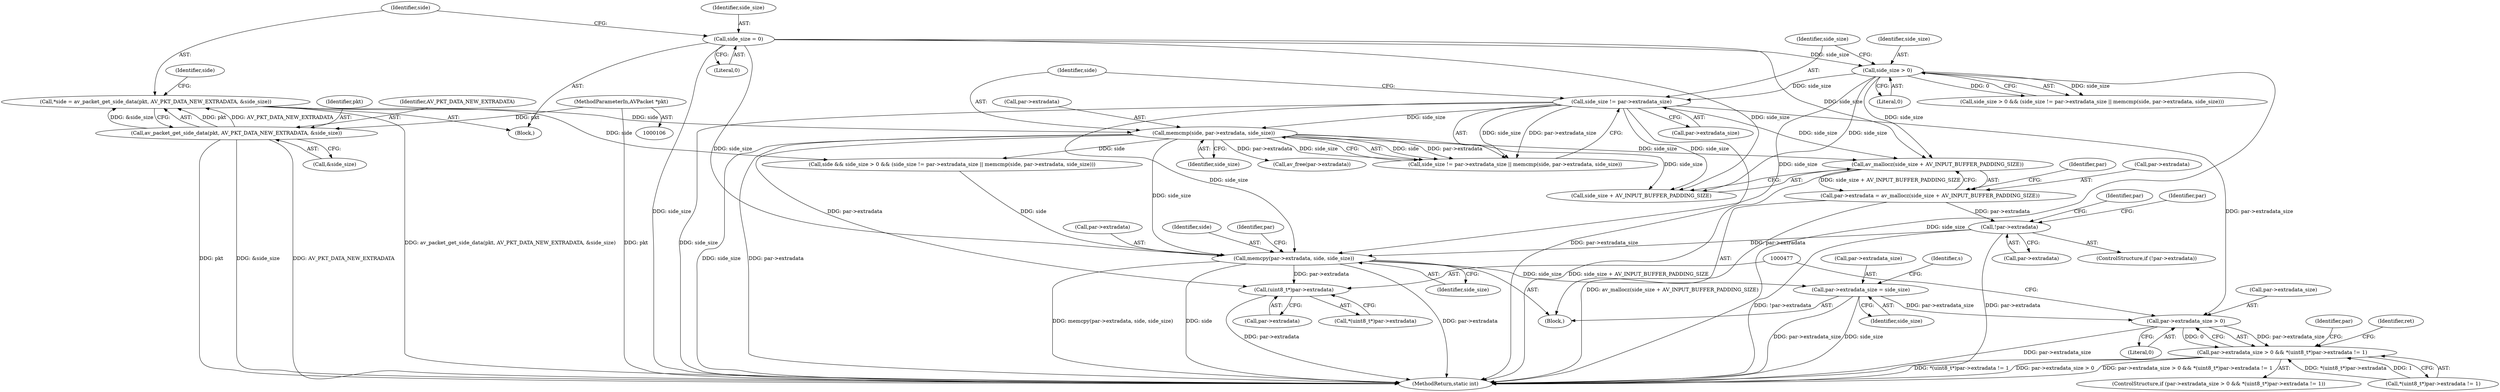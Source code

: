 digraph "0_FFmpeg_6b67d7f05918f7a1ee8fc6ff21355d7e8736aa10@API" {
"1000294" [label="(Call,av_mallocz(side_size + AV_INPUT_BUFFER_PADDING_SIZE))"];
"1000255" [label="(Call,side_size = 0)"];
"1000270" [label="(Call,side_size > 0)"];
"1000279" [label="(Call,memcmp(side, par->extradata, side_size))"];
"1000259" [label="(Call,*side = av_packet_get_side_data(pkt, AV_PKT_DATA_NEW_EXTRADATA, &side_size))"];
"1000261" [label="(Call,av_packet_get_side_data(pkt, AV_PKT_DATA_NEW_EXTRADATA, &side_size))"];
"1000108" [label="(MethodParameterIn,AVPacket *pkt)"];
"1000274" [label="(Call,side_size != par->extradata_size)"];
"1000290" [label="(Call,par->extradata = av_mallocz(side_size + AV_INPUT_BUFFER_PADDING_SIZE))"];
"1000299" [label="(Call,!par->extradata)"];
"1000312" [label="(Call,memcpy(par->extradata, side, side_size))"];
"1000318" [label="(Call,par->extradata_size = side_size)"];
"1000469" [label="(Call,par->extradata_size > 0)"];
"1000468" [label="(Call,par->extradata_size > 0 && *(uint8_t*)par->extradata != 1)"];
"1000476" [label="(Call,(uint8_t*)par->extradata)"];
"1000469" [label="(Call,par->extradata_size > 0)"];
"1000478" [label="(Call,par->extradata)"];
"1000546" [label="(Identifier,par)"];
"1000257" [label="(Literal,0)"];
"1000275" [label="(Identifier,side_size)"];
"1000284" [label="(Identifier,side_size)"];
"1000273" [label="(Call,side_size != par->extradata_size || memcmp(side, par->extradata, side_size))"];
"1000270" [label="(Call,side_size > 0)"];
"1000253" [label="(Block,)"];
"1000286" [label="(Call,av_free(par->extradata))"];
"1000262" [label="(Identifier,pkt)"];
"1000291" [label="(Call,par->extradata)"];
"1000950" [label="(MethodReturn,static int)"];
"1000255" [label="(Call,side_size = 0)"];
"1000475" [label="(Call,*(uint8_t*)par->extradata)"];
"1000314" [label="(Identifier,par)"];
"1000468" [label="(Call,par->extradata_size > 0 && *(uint8_t*)par->extradata != 1)"];
"1000316" [label="(Identifier,side)"];
"1000306" [label="(Identifier,par)"];
"1000272" [label="(Literal,0)"];
"1000279" [label="(Call,memcmp(side, par->extradata, side_size))"];
"1000271" [label="(Identifier,side_size)"];
"1000269" [label="(Call,side_size > 0 && (side_size != par->extradata_size || memcmp(side, par->extradata, side_size)))"];
"1000300" [label="(Call,par->extradata)"];
"1000267" [label="(Call,side && side_size > 0 && (side_size != par->extradata_size || memcmp(side, par->extradata, side_size)))"];
"1000298" [label="(ControlStructure,if (!par->extradata))"];
"1000261" [label="(Call,av_packet_get_side_data(pkt, AV_PKT_DATA_NEW_EXTRADATA, &side_size))"];
"1000317" [label="(Identifier,side_size)"];
"1000280" [label="(Identifier,side)"];
"1000312" [label="(Call,memcpy(par->extradata, side, side_size))"];
"1000470" [label="(Call,par->extradata_size)"];
"1000281" [label="(Call,par->extradata)"];
"1000319" [label="(Call,par->extradata_size)"];
"1000295" [label="(Call,side_size + AV_INPUT_BUFFER_PADDING_SIZE)"];
"1000260" [label="(Identifier,side)"];
"1000263" [label="(Identifier,AV_PKT_DATA_NEW_EXTRADATA)"];
"1000259" [label="(Call,*side = av_packet_get_side_data(pkt, AV_PKT_DATA_NEW_EXTRADATA, &side_size))"];
"1000256" [label="(Identifier,side_size)"];
"1000264" [label="(Call,&side_size)"];
"1000299" [label="(Call,!par->extradata)"];
"1000324" [label="(Identifier,s)"];
"1000467" [label="(ControlStructure,if (par->extradata_size > 0 && *(uint8_t*)par->extradata != 1))"];
"1000474" [label="(Call,*(uint8_t*)par->extradata != 1)"];
"1000318" [label="(Call,par->extradata_size = side_size)"];
"1000108" [label="(MethodParameterIn,AVPacket *pkt)"];
"1000301" [label="(Identifier,par)"];
"1000276" [label="(Call,par->extradata_size)"];
"1000320" [label="(Identifier,par)"];
"1000476" [label="(Call,(uint8_t*)par->extradata)"];
"1000473" [label="(Literal,0)"];
"1000313" [label="(Call,par->extradata)"];
"1000294" [label="(Call,av_mallocz(side_size + AV_INPUT_BUFFER_PADDING_SIZE))"];
"1000285" [label="(Block,)"];
"1000268" [label="(Identifier,side)"];
"1000290" [label="(Call,par->extradata = av_mallocz(side_size + AV_INPUT_BUFFER_PADDING_SIZE))"];
"1000322" [label="(Identifier,side_size)"];
"1000274" [label="(Call,side_size != par->extradata_size)"];
"1000485" [label="(Identifier,ret)"];
"1000294" -> "1000290"  [label="AST: "];
"1000294" -> "1000295"  [label="CFG: "];
"1000295" -> "1000294"  [label="AST: "];
"1000290" -> "1000294"  [label="CFG: "];
"1000294" -> "1000950"  [label="DDG: side_size + AV_INPUT_BUFFER_PADDING_SIZE"];
"1000294" -> "1000290"  [label="DDG: side_size + AV_INPUT_BUFFER_PADDING_SIZE"];
"1000255" -> "1000294"  [label="DDG: side_size"];
"1000270" -> "1000294"  [label="DDG: side_size"];
"1000279" -> "1000294"  [label="DDG: side_size"];
"1000274" -> "1000294"  [label="DDG: side_size"];
"1000255" -> "1000253"  [label="AST: "];
"1000255" -> "1000257"  [label="CFG: "];
"1000256" -> "1000255"  [label="AST: "];
"1000257" -> "1000255"  [label="AST: "];
"1000260" -> "1000255"  [label="CFG: "];
"1000255" -> "1000950"  [label="DDG: side_size"];
"1000255" -> "1000270"  [label="DDG: side_size"];
"1000255" -> "1000295"  [label="DDG: side_size"];
"1000255" -> "1000312"  [label="DDG: side_size"];
"1000270" -> "1000269"  [label="AST: "];
"1000270" -> "1000272"  [label="CFG: "];
"1000271" -> "1000270"  [label="AST: "];
"1000272" -> "1000270"  [label="AST: "];
"1000275" -> "1000270"  [label="CFG: "];
"1000269" -> "1000270"  [label="CFG: "];
"1000270" -> "1000950"  [label="DDG: side_size"];
"1000270" -> "1000269"  [label="DDG: side_size"];
"1000270" -> "1000269"  [label="DDG: 0"];
"1000270" -> "1000274"  [label="DDG: side_size"];
"1000270" -> "1000295"  [label="DDG: side_size"];
"1000270" -> "1000312"  [label="DDG: side_size"];
"1000279" -> "1000273"  [label="AST: "];
"1000279" -> "1000284"  [label="CFG: "];
"1000280" -> "1000279"  [label="AST: "];
"1000281" -> "1000279"  [label="AST: "];
"1000284" -> "1000279"  [label="AST: "];
"1000273" -> "1000279"  [label="CFG: "];
"1000279" -> "1000950"  [label="DDG: side_size"];
"1000279" -> "1000950"  [label="DDG: par->extradata"];
"1000279" -> "1000267"  [label="DDG: side"];
"1000279" -> "1000273"  [label="DDG: side"];
"1000279" -> "1000273"  [label="DDG: par->extradata"];
"1000279" -> "1000273"  [label="DDG: side_size"];
"1000259" -> "1000279"  [label="DDG: side"];
"1000274" -> "1000279"  [label="DDG: side_size"];
"1000279" -> "1000286"  [label="DDG: par->extradata"];
"1000279" -> "1000295"  [label="DDG: side_size"];
"1000279" -> "1000312"  [label="DDG: side_size"];
"1000279" -> "1000476"  [label="DDG: par->extradata"];
"1000259" -> "1000253"  [label="AST: "];
"1000259" -> "1000261"  [label="CFG: "];
"1000260" -> "1000259"  [label="AST: "];
"1000261" -> "1000259"  [label="AST: "];
"1000268" -> "1000259"  [label="CFG: "];
"1000259" -> "1000950"  [label="DDG: av_packet_get_side_data(pkt, AV_PKT_DATA_NEW_EXTRADATA, &side_size)"];
"1000261" -> "1000259"  [label="DDG: pkt"];
"1000261" -> "1000259"  [label="DDG: AV_PKT_DATA_NEW_EXTRADATA"];
"1000261" -> "1000259"  [label="DDG: &side_size"];
"1000259" -> "1000267"  [label="DDG: side"];
"1000261" -> "1000264"  [label="CFG: "];
"1000262" -> "1000261"  [label="AST: "];
"1000263" -> "1000261"  [label="AST: "];
"1000264" -> "1000261"  [label="AST: "];
"1000261" -> "1000950"  [label="DDG: &side_size"];
"1000261" -> "1000950"  [label="DDG: AV_PKT_DATA_NEW_EXTRADATA"];
"1000261" -> "1000950"  [label="DDG: pkt"];
"1000108" -> "1000261"  [label="DDG: pkt"];
"1000108" -> "1000106"  [label="AST: "];
"1000108" -> "1000950"  [label="DDG: pkt"];
"1000274" -> "1000273"  [label="AST: "];
"1000274" -> "1000276"  [label="CFG: "];
"1000275" -> "1000274"  [label="AST: "];
"1000276" -> "1000274"  [label="AST: "];
"1000280" -> "1000274"  [label="CFG: "];
"1000273" -> "1000274"  [label="CFG: "];
"1000274" -> "1000950"  [label="DDG: side_size"];
"1000274" -> "1000950"  [label="DDG: par->extradata_size"];
"1000274" -> "1000273"  [label="DDG: side_size"];
"1000274" -> "1000273"  [label="DDG: par->extradata_size"];
"1000274" -> "1000295"  [label="DDG: side_size"];
"1000274" -> "1000312"  [label="DDG: side_size"];
"1000274" -> "1000469"  [label="DDG: par->extradata_size"];
"1000290" -> "1000285"  [label="AST: "];
"1000291" -> "1000290"  [label="AST: "];
"1000301" -> "1000290"  [label="CFG: "];
"1000290" -> "1000950"  [label="DDG: av_mallocz(side_size + AV_INPUT_BUFFER_PADDING_SIZE)"];
"1000290" -> "1000299"  [label="DDG: par->extradata"];
"1000299" -> "1000298"  [label="AST: "];
"1000299" -> "1000300"  [label="CFG: "];
"1000300" -> "1000299"  [label="AST: "];
"1000306" -> "1000299"  [label="CFG: "];
"1000314" -> "1000299"  [label="CFG: "];
"1000299" -> "1000950"  [label="DDG: !par->extradata"];
"1000299" -> "1000950"  [label="DDG: par->extradata"];
"1000299" -> "1000312"  [label="DDG: par->extradata"];
"1000312" -> "1000285"  [label="AST: "];
"1000312" -> "1000317"  [label="CFG: "];
"1000313" -> "1000312"  [label="AST: "];
"1000316" -> "1000312"  [label="AST: "];
"1000317" -> "1000312"  [label="AST: "];
"1000320" -> "1000312"  [label="CFG: "];
"1000312" -> "1000950"  [label="DDG: memcpy(par->extradata, side, side_size)"];
"1000312" -> "1000950"  [label="DDG: side"];
"1000312" -> "1000950"  [label="DDG: par->extradata"];
"1000267" -> "1000312"  [label="DDG: side"];
"1000312" -> "1000318"  [label="DDG: side_size"];
"1000312" -> "1000476"  [label="DDG: par->extradata"];
"1000318" -> "1000285"  [label="AST: "];
"1000318" -> "1000322"  [label="CFG: "];
"1000319" -> "1000318"  [label="AST: "];
"1000322" -> "1000318"  [label="AST: "];
"1000324" -> "1000318"  [label="CFG: "];
"1000318" -> "1000950"  [label="DDG: par->extradata_size"];
"1000318" -> "1000950"  [label="DDG: side_size"];
"1000318" -> "1000469"  [label="DDG: par->extradata_size"];
"1000469" -> "1000468"  [label="AST: "];
"1000469" -> "1000473"  [label="CFG: "];
"1000470" -> "1000469"  [label="AST: "];
"1000473" -> "1000469"  [label="AST: "];
"1000477" -> "1000469"  [label="CFG: "];
"1000468" -> "1000469"  [label="CFG: "];
"1000469" -> "1000950"  [label="DDG: par->extradata_size"];
"1000469" -> "1000468"  [label="DDG: par->extradata_size"];
"1000469" -> "1000468"  [label="DDG: 0"];
"1000468" -> "1000467"  [label="AST: "];
"1000468" -> "1000474"  [label="CFG: "];
"1000474" -> "1000468"  [label="AST: "];
"1000485" -> "1000468"  [label="CFG: "];
"1000546" -> "1000468"  [label="CFG: "];
"1000468" -> "1000950"  [label="DDG: par->extradata_size > 0 && *(uint8_t*)par->extradata != 1"];
"1000468" -> "1000950"  [label="DDG: *(uint8_t*)par->extradata != 1"];
"1000468" -> "1000950"  [label="DDG: par->extradata_size > 0"];
"1000474" -> "1000468"  [label="DDG: *(uint8_t*)par->extradata"];
"1000474" -> "1000468"  [label="DDG: 1"];
"1000476" -> "1000475"  [label="AST: "];
"1000476" -> "1000478"  [label="CFG: "];
"1000477" -> "1000476"  [label="AST: "];
"1000478" -> "1000476"  [label="AST: "];
"1000475" -> "1000476"  [label="CFG: "];
"1000476" -> "1000950"  [label="DDG: par->extradata"];
}
